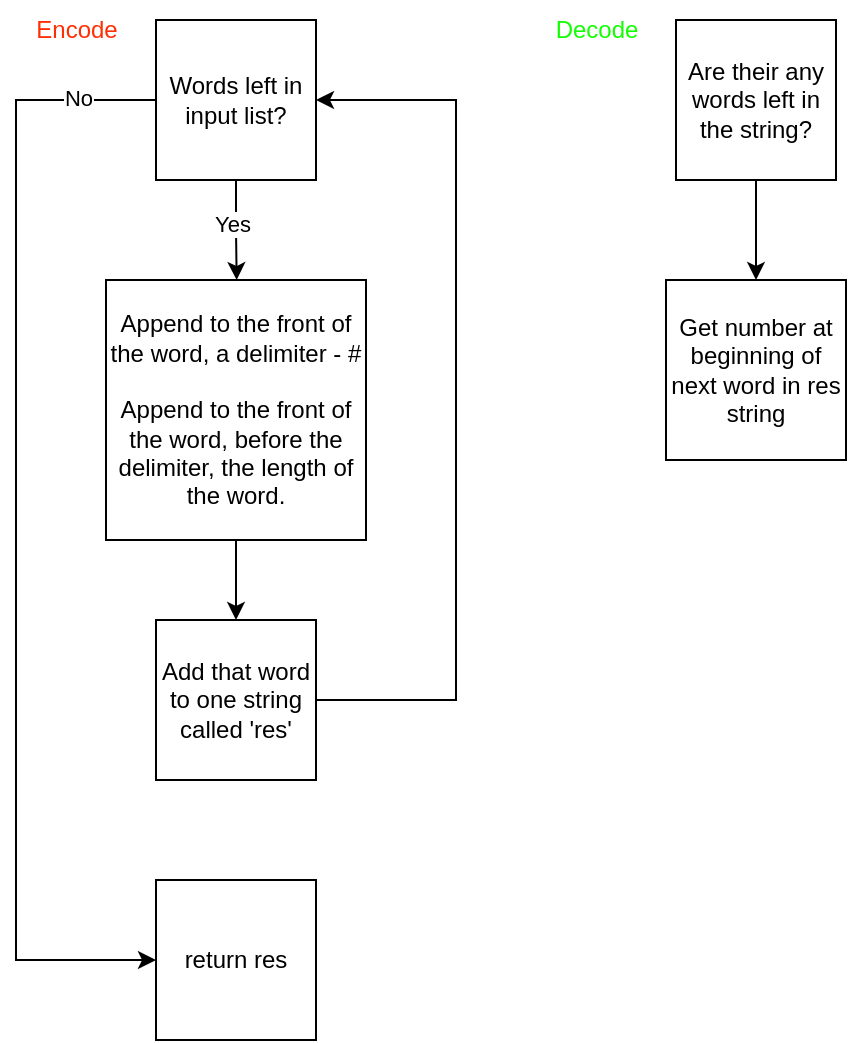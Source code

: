 <mxfile version="24.0.1" type="device">
  <diagram name="Page-1" id="CNJ-lDMeO2HgdtpzU3am">
    <mxGraphModel dx="579" dy="374" grid="1" gridSize="10" guides="1" tooltips="1" connect="1" arrows="1" fold="1" page="1" pageScale="1" pageWidth="850" pageHeight="1100" math="0" shadow="0">
      <root>
        <mxCell id="0" />
        <mxCell id="1" parent="0" />
        <mxCell id="l0snnBtpdBcn_zgMs9yW-3" style="edgeStyle=orthogonalEdgeStyle;rounded=0;orthogonalLoop=1;jettySize=auto;html=1;exitX=0.5;exitY=1;exitDx=0;exitDy=0;" edge="1" parent="1" source="l0snnBtpdBcn_zgMs9yW-1">
          <mxGeometry relative="1" as="geometry">
            <mxPoint x="370.333" y="240" as="targetPoint" />
          </mxGeometry>
        </mxCell>
        <mxCell id="l0snnBtpdBcn_zgMs9yW-13" value="Yes" style="edgeLabel;html=1;align=center;verticalAlign=middle;resizable=0;points=[];" vertex="1" connectable="0" parent="l0snnBtpdBcn_zgMs9yW-3">
          <mxGeometry x="-0.152" y="-2" relative="1" as="geometry">
            <mxPoint as="offset" />
          </mxGeometry>
        </mxCell>
        <mxCell id="l0snnBtpdBcn_zgMs9yW-12" style="edgeStyle=orthogonalEdgeStyle;rounded=0;orthogonalLoop=1;jettySize=auto;html=1;entryX=0;entryY=0.5;entryDx=0;entryDy=0;" edge="1" parent="1" source="l0snnBtpdBcn_zgMs9yW-1" target="l0snnBtpdBcn_zgMs9yW-16">
          <mxGeometry relative="1" as="geometry">
            <mxPoint x="260" y="550.533" as="targetPoint" />
            <Array as="points">
              <mxPoint x="260" y="150" />
              <mxPoint x="260" y="580" />
            </Array>
          </mxGeometry>
        </mxCell>
        <mxCell id="l0snnBtpdBcn_zgMs9yW-14" value="No" style="edgeLabel;html=1;align=center;verticalAlign=middle;resizable=0;points=[];" vertex="1" connectable="0" parent="l0snnBtpdBcn_zgMs9yW-12">
          <mxGeometry x="-0.862" y="-1" relative="1" as="geometry">
            <mxPoint as="offset" />
          </mxGeometry>
        </mxCell>
        <mxCell id="l0snnBtpdBcn_zgMs9yW-1" value="Words left in input list?" style="whiteSpace=wrap;html=1;aspect=fixed;" vertex="1" parent="1">
          <mxGeometry x="330" y="110" width="80" height="80" as="geometry" />
        </mxCell>
        <mxCell id="l0snnBtpdBcn_zgMs9yW-2" value="Encode" style="text;html=1;align=center;verticalAlign=middle;resizable=0;points=[];autosize=1;strokeColor=none;fillColor=none;fontColor=#FF2F05;" vertex="1" parent="1">
          <mxGeometry x="260" y="100" width="60" height="30" as="geometry" />
        </mxCell>
        <mxCell id="l0snnBtpdBcn_zgMs9yW-9" style="edgeStyle=orthogonalEdgeStyle;rounded=0;orthogonalLoop=1;jettySize=auto;html=1;" edge="1" parent="1" source="l0snnBtpdBcn_zgMs9yW-5">
          <mxGeometry relative="1" as="geometry">
            <mxPoint x="370" y="410" as="targetPoint" />
          </mxGeometry>
        </mxCell>
        <mxCell id="l0snnBtpdBcn_zgMs9yW-5" value="Append to the front of the word, a delimiter - #&lt;div&gt;&lt;br&gt;&lt;/div&gt;&lt;div&gt;Append to the front of the word, before the delimiter, the length of the word.&lt;/div&gt;" style="whiteSpace=wrap;html=1;aspect=fixed;" vertex="1" parent="1">
          <mxGeometry x="305" y="240" width="130" height="130" as="geometry" />
        </mxCell>
        <mxCell id="l0snnBtpdBcn_zgMs9yW-11" style="edgeStyle=orthogonalEdgeStyle;rounded=0;orthogonalLoop=1;jettySize=auto;html=1;exitX=1;exitY=0.5;exitDx=0;exitDy=0;entryX=1;entryY=0.5;entryDx=0;entryDy=0;" edge="1" parent="1" source="l0snnBtpdBcn_zgMs9yW-10" target="l0snnBtpdBcn_zgMs9yW-1">
          <mxGeometry relative="1" as="geometry">
            <Array as="points">
              <mxPoint x="480" y="450" />
              <mxPoint x="480" y="150" />
            </Array>
          </mxGeometry>
        </mxCell>
        <mxCell id="l0snnBtpdBcn_zgMs9yW-10" value="Add that word to one string called &#39;res&#39;" style="whiteSpace=wrap;html=1;aspect=fixed;" vertex="1" parent="1">
          <mxGeometry x="330" y="410" width="80" height="80" as="geometry" />
        </mxCell>
        <mxCell id="l0snnBtpdBcn_zgMs9yW-16" value="return res" style="whiteSpace=wrap;html=1;aspect=fixed;" vertex="1" parent="1">
          <mxGeometry x="330" y="540" width="80" height="80" as="geometry" />
        </mxCell>
        <mxCell id="l0snnBtpdBcn_zgMs9yW-17" value="Decode" style="text;html=1;align=center;verticalAlign=middle;resizable=0;points=[];autosize=1;strokeColor=none;fillColor=none;fontColor=#13FF03;" vertex="1" parent="1">
          <mxGeometry x="520" y="100" width="60" height="30" as="geometry" />
        </mxCell>
        <mxCell id="l0snnBtpdBcn_zgMs9yW-19" style="edgeStyle=orthogonalEdgeStyle;rounded=0;orthogonalLoop=1;jettySize=auto;html=1;" edge="1" parent="1" source="l0snnBtpdBcn_zgMs9yW-18">
          <mxGeometry relative="1" as="geometry">
            <mxPoint x="630" y="240" as="targetPoint" />
          </mxGeometry>
        </mxCell>
        <mxCell id="l0snnBtpdBcn_zgMs9yW-18" value="Are their any words left in the string?" style="whiteSpace=wrap;html=1;aspect=fixed;" vertex="1" parent="1">
          <mxGeometry x="590" y="110" width="80" height="80" as="geometry" />
        </mxCell>
        <mxCell id="l0snnBtpdBcn_zgMs9yW-21" value="Get number at beginning of next word in res string" style="whiteSpace=wrap;html=1;aspect=fixed;" vertex="1" parent="1">
          <mxGeometry x="585" y="240" width="90" height="90" as="geometry" />
        </mxCell>
      </root>
    </mxGraphModel>
  </diagram>
</mxfile>
